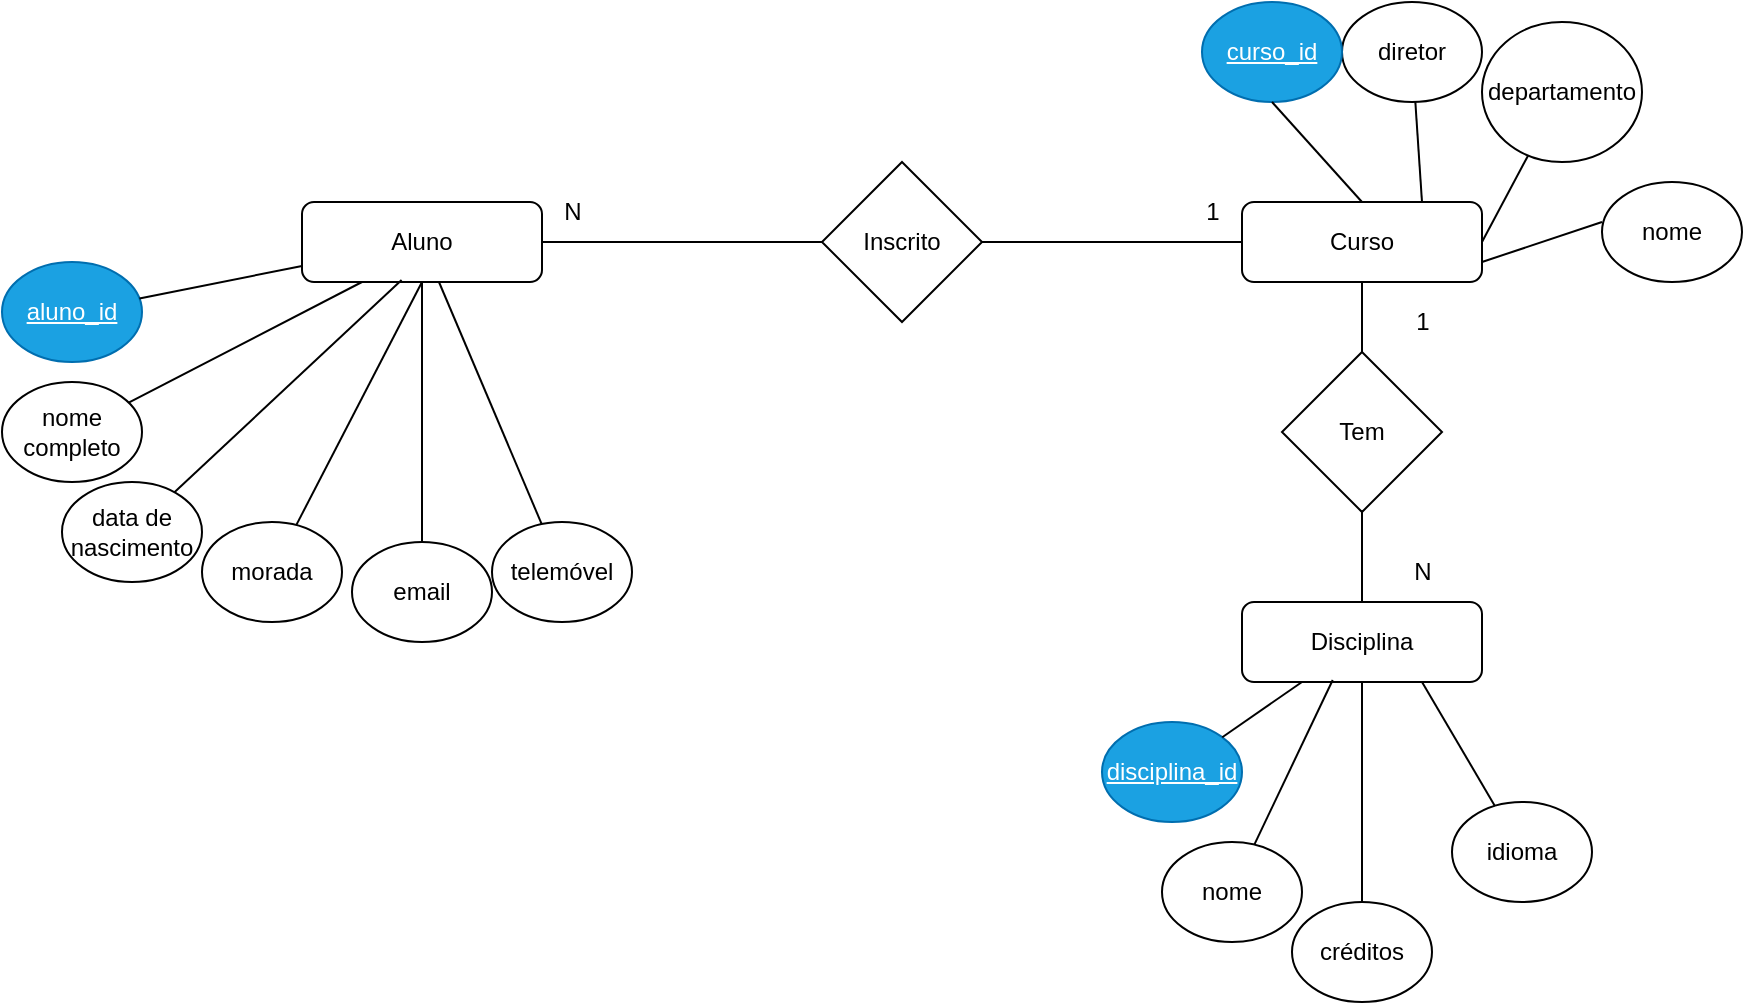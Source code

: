 <mxfile version="26.0.11" pages="3">
  <diagram id="C5RBs43oDa-KdzZeNtuy" name="1. Escola">
    <mxGraphModel dx="1877" dy="557" grid="1" gridSize="10" guides="1" tooltips="1" connect="1" arrows="1" fold="1" page="1" pageScale="1" pageWidth="827" pageHeight="1169" math="0" shadow="0">
      <root>
        <mxCell id="WIyWlLk6GJQsqaUBKTNV-0" />
        <mxCell id="WIyWlLk6GJQsqaUBKTNV-1" parent="WIyWlLk6GJQsqaUBKTNV-0" />
        <mxCell id="mS3_WCa_kfz7oO-PCmNn-0" value="Aluno" style="rounded=1;whiteSpace=wrap;html=1;fontSize=12;glass=0;strokeWidth=1;shadow=0;" parent="WIyWlLk6GJQsqaUBKTNV-1" vertex="1">
          <mxGeometry x="-210" y="340" width="120" height="40" as="geometry" />
        </mxCell>
        <mxCell id="mS3_WCa_kfz7oO-PCmNn-1" value="Disciplina" style="rounded=1;whiteSpace=wrap;html=1;fontSize=12;glass=0;strokeWidth=1;shadow=0;" parent="WIyWlLk6GJQsqaUBKTNV-1" vertex="1">
          <mxGeometry x="260" y="540" width="120" height="40" as="geometry" />
        </mxCell>
        <mxCell id="mS3_WCa_kfz7oO-PCmNn-2" value="Curso" style="rounded=1;whiteSpace=wrap;html=1;fontSize=12;glass=0;strokeWidth=1;shadow=0;" parent="WIyWlLk6GJQsqaUBKTNV-1" vertex="1">
          <mxGeometry x="260" y="340" width="120" height="40" as="geometry" />
        </mxCell>
        <mxCell id="mS3_WCa_kfz7oO-PCmNn-3" value="aluno_id" style="ellipse;whiteSpace=wrap;html=1;fillColor=#1ba1e2;fontColor=#ffffff;strokeColor=#006EAF;fontStyle=4" parent="WIyWlLk6GJQsqaUBKTNV-1" vertex="1">
          <mxGeometry x="-360" y="370" width="70" height="50" as="geometry" />
        </mxCell>
        <mxCell id="mS3_WCa_kfz7oO-PCmNn-4" value="" style="endArrow=none;html=1;rounded=0;" parent="WIyWlLk6GJQsqaUBKTNV-1" source="mS3_WCa_kfz7oO-PCmNn-3" target="mS3_WCa_kfz7oO-PCmNn-0" edge="1">
          <mxGeometry width="50" height="50" relative="1" as="geometry">
            <mxPoint x="90" y="530" as="sourcePoint" />
            <mxPoint x="140" y="480" as="targetPoint" />
          </mxGeometry>
        </mxCell>
        <mxCell id="mS3_WCa_kfz7oO-PCmNn-5" value="data de nascimento" style="ellipse;whiteSpace=wrap;html=1;" parent="WIyWlLk6GJQsqaUBKTNV-1" vertex="1">
          <mxGeometry x="-330" y="480" width="70" height="50" as="geometry" />
        </mxCell>
        <mxCell id="mS3_WCa_kfz7oO-PCmNn-6" value="" style="endArrow=none;html=1;rounded=0;entryX=0.415;entryY=0.975;entryDx=0;entryDy=0;entryPerimeter=0;" parent="WIyWlLk6GJQsqaUBKTNV-1" source="mS3_WCa_kfz7oO-PCmNn-5" target="mS3_WCa_kfz7oO-PCmNn-0" edge="1">
          <mxGeometry width="50" height="50" relative="1" as="geometry">
            <mxPoint x="120" y="550" as="sourcePoint" />
            <mxPoint x="-148" y="400" as="targetPoint" />
          </mxGeometry>
        </mxCell>
        <mxCell id="mS3_WCa_kfz7oO-PCmNn-7" value="nome completo" style="ellipse;whiteSpace=wrap;html=1;" parent="WIyWlLk6GJQsqaUBKTNV-1" vertex="1">
          <mxGeometry x="-360" y="430" width="70" height="50" as="geometry" />
        </mxCell>
        <mxCell id="mS3_WCa_kfz7oO-PCmNn-8" value="" style="endArrow=none;html=1;rounded=0;entryX=0.25;entryY=1;entryDx=0;entryDy=0;" parent="WIyWlLk6GJQsqaUBKTNV-1" source="mS3_WCa_kfz7oO-PCmNn-7" target="mS3_WCa_kfz7oO-PCmNn-0" edge="1">
          <mxGeometry width="50" height="50" relative="1" as="geometry">
            <mxPoint x="110" y="550" as="sourcePoint" />
            <mxPoint x="-190" y="400" as="targetPoint" />
          </mxGeometry>
        </mxCell>
        <mxCell id="mS3_WCa_kfz7oO-PCmNn-9" value="morada" style="ellipse;whiteSpace=wrap;html=1;" parent="WIyWlLk6GJQsqaUBKTNV-1" vertex="1">
          <mxGeometry x="-260" y="500" width="70" height="50" as="geometry" />
        </mxCell>
        <mxCell id="mS3_WCa_kfz7oO-PCmNn-10" value="" style="endArrow=none;html=1;rounded=0;entryX=0.5;entryY=1;entryDx=0;entryDy=0;" parent="WIyWlLk6GJQsqaUBKTNV-1" source="mS3_WCa_kfz7oO-PCmNn-9" target="mS3_WCa_kfz7oO-PCmNn-0" edge="1">
          <mxGeometry width="50" height="50" relative="1" as="geometry">
            <mxPoint x="120" y="560" as="sourcePoint" />
            <mxPoint x="-148" y="410" as="targetPoint" />
          </mxGeometry>
        </mxCell>
        <mxCell id="mS3_WCa_kfz7oO-PCmNn-11" value="email" style="ellipse;whiteSpace=wrap;html=1;" parent="WIyWlLk6GJQsqaUBKTNV-1" vertex="1">
          <mxGeometry x="-185" y="510" width="70" height="50" as="geometry" />
        </mxCell>
        <mxCell id="mS3_WCa_kfz7oO-PCmNn-12" value="" style="endArrow=none;html=1;rounded=0;entryX=0.5;entryY=1;entryDx=0;entryDy=0;" parent="WIyWlLk6GJQsqaUBKTNV-1" source="mS3_WCa_kfz7oO-PCmNn-11" target="mS3_WCa_kfz7oO-PCmNn-0" edge="1">
          <mxGeometry width="50" height="50" relative="1" as="geometry">
            <mxPoint x="130" y="570" as="sourcePoint" />
            <mxPoint x="-138" y="420" as="targetPoint" />
          </mxGeometry>
        </mxCell>
        <mxCell id="mS3_WCa_kfz7oO-PCmNn-13" value="telemóvel" style="ellipse;whiteSpace=wrap;html=1;" parent="WIyWlLk6GJQsqaUBKTNV-1" vertex="1">
          <mxGeometry x="-115" y="500" width="70" height="50" as="geometry" />
        </mxCell>
        <mxCell id="mS3_WCa_kfz7oO-PCmNn-14" value="" style="endArrow=none;html=1;rounded=0;" parent="WIyWlLk6GJQsqaUBKTNV-1" source="mS3_WCa_kfz7oO-PCmNn-13" target="mS3_WCa_kfz7oO-PCmNn-0" edge="1">
          <mxGeometry width="50" height="50" relative="1" as="geometry">
            <mxPoint x="160" y="610" as="sourcePoint" />
            <mxPoint x="-108" y="460" as="targetPoint" />
          </mxGeometry>
        </mxCell>
        <mxCell id="mS3_WCa_kfz7oO-PCmNn-15" style="edgeStyle=orthogonalEdgeStyle;rounded=0;orthogonalLoop=1;jettySize=auto;html=1;exitX=0.5;exitY=1;exitDx=0;exitDy=0;" parent="WIyWlLk6GJQsqaUBKTNV-1" source="mS3_WCa_kfz7oO-PCmNn-5" target="mS3_WCa_kfz7oO-PCmNn-5" edge="1">
          <mxGeometry relative="1" as="geometry" />
        </mxCell>
        <mxCell id="mS3_WCa_kfz7oO-PCmNn-16" value="1" style="text;html=1;align=center;verticalAlign=middle;resizable=0;points=[];autosize=1;strokeColor=none;fillColor=none;" parent="WIyWlLk6GJQsqaUBKTNV-1" vertex="1">
          <mxGeometry x="335" y="385" width="30" height="30" as="geometry" />
        </mxCell>
        <mxCell id="mS3_WCa_kfz7oO-PCmNn-17" value="N" style="text;html=1;align=center;verticalAlign=middle;resizable=0;points=[];autosize=1;strokeColor=none;fillColor=none;" parent="WIyWlLk6GJQsqaUBKTNV-1" vertex="1">
          <mxGeometry x="335" y="510" width="30" height="30" as="geometry" />
        </mxCell>
        <mxCell id="mS3_WCa_kfz7oO-PCmNn-18" value="Tem" style="rhombus;whiteSpace=wrap;html=1;" parent="WIyWlLk6GJQsqaUBKTNV-1" vertex="1">
          <mxGeometry x="280" y="415" width="80" height="80" as="geometry" />
        </mxCell>
        <mxCell id="mS3_WCa_kfz7oO-PCmNn-19" value="" style="endArrow=none;html=1;rounded=0;entryX=0.5;entryY=1;entryDx=0;entryDy=0;exitX=0.5;exitY=0;exitDx=0;exitDy=0;" parent="WIyWlLk6GJQsqaUBKTNV-1" source="mS3_WCa_kfz7oO-PCmNn-18" target="mS3_WCa_kfz7oO-PCmNn-2" edge="1">
          <mxGeometry width="50" height="50" relative="1" as="geometry">
            <mxPoint x="90" y="570" as="sourcePoint" />
            <mxPoint x="140" y="520" as="targetPoint" />
          </mxGeometry>
        </mxCell>
        <mxCell id="mS3_WCa_kfz7oO-PCmNn-20" value="" style="endArrow=none;html=1;rounded=0;entryX=0.5;entryY=0;entryDx=0;entryDy=0;exitX=0.5;exitY=1;exitDx=0;exitDy=0;" parent="WIyWlLk6GJQsqaUBKTNV-1" source="mS3_WCa_kfz7oO-PCmNn-18" target="mS3_WCa_kfz7oO-PCmNn-1" edge="1">
          <mxGeometry width="50" height="50" relative="1" as="geometry">
            <mxPoint x="330" y="425" as="sourcePoint" />
            <mxPoint x="330" y="390" as="targetPoint" />
          </mxGeometry>
        </mxCell>
        <mxCell id="mS3_WCa_kfz7oO-PCmNn-21" value="Inscrito" style="rhombus;whiteSpace=wrap;html=1;" parent="WIyWlLk6GJQsqaUBKTNV-1" vertex="1">
          <mxGeometry x="50" y="320" width="80" height="80" as="geometry" />
        </mxCell>
        <mxCell id="mS3_WCa_kfz7oO-PCmNn-22" value="" style="endArrow=none;html=1;rounded=0;entryX=1;entryY=0.5;entryDx=0;entryDy=0;exitX=0;exitY=0.5;exitDx=0;exitDy=0;" parent="WIyWlLk6GJQsqaUBKTNV-1" source="mS3_WCa_kfz7oO-PCmNn-21" target="mS3_WCa_kfz7oO-PCmNn-0" edge="1">
          <mxGeometry width="50" height="50" relative="1" as="geometry">
            <mxPoint x="90" y="570" as="sourcePoint" />
            <mxPoint x="140" y="520" as="targetPoint" />
          </mxGeometry>
        </mxCell>
        <mxCell id="mS3_WCa_kfz7oO-PCmNn-23" value="" style="endArrow=none;html=1;rounded=0;entryX=0;entryY=0.5;entryDx=0;entryDy=0;exitX=1;exitY=0.5;exitDx=0;exitDy=0;" parent="WIyWlLk6GJQsqaUBKTNV-1" source="mS3_WCa_kfz7oO-PCmNn-21" target="mS3_WCa_kfz7oO-PCmNn-2" edge="1">
          <mxGeometry width="50" height="50" relative="1" as="geometry">
            <mxPoint x="60" y="370" as="sourcePoint" />
            <mxPoint x="-80" y="370" as="targetPoint" />
          </mxGeometry>
        </mxCell>
        <mxCell id="mS3_WCa_kfz7oO-PCmNn-24" value="1" style="text;html=1;align=center;verticalAlign=middle;resizable=0;points=[];autosize=1;strokeColor=none;fillColor=none;" parent="WIyWlLk6GJQsqaUBKTNV-1" vertex="1">
          <mxGeometry x="230" y="330" width="30" height="30" as="geometry" />
        </mxCell>
        <mxCell id="mS3_WCa_kfz7oO-PCmNn-25" value="N" style="text;html=1;align=center;verticalAlign=middle;resizable=0;points=[];autosize=1;strokeColor=none;fillColor=none;" parent="WIyWlLk6GJQsqaUBKTNV-1" vertex="1">
          <mxGeometry x="-90" y="330" width="30" height="30" as="geometry" />
        </mxCell>
        <mxCell id="mS3_WCa_kfz7oO-PCmNn-26" value="diretor" style="ellipse;whiteSpace=wrap;html=1;" parent="WIyWlLk6GJQsqaUBKTNV-1" vertex="1">
          <mxGeometry x="310" y="240" width="70" height="50" as="geometry" />
        </mxCell>
        <mxCell id="mS3_WCa_kfz7oO-PCmNn-27" value="" style="endArrow=none;html=1;rounded=0;entryX=0.75;entryY=0;entryDx=0;entryDy=0;" parent="WIyWlLk6GJQsqaUBKTNV-1" source="mS3_WCa_kfz7oO-PCmNn-26" target="mS3_WCa_kfz7oO-PCmNn-2" edge="1">
          <mxGeometry width="50" height="50" relative="1" as="geometry">
            <mxPoint x="352" y="760" as="sourcePoint" />
            <mxPoint x="50" y="530" as="targetPoint" />
          </mxGeometry>
        </mxCell>
        <mxCell id="mS3_WCa_kfz7oO-PCmNn-28" value="departamento" style="ellipse;whiteSpace=wrap;html=1;" parent="WIyWlLk6GJQsqaUBKTNV-1" vertex="1">
          <mxGeometry x="380" y="250" width="80" height="70" as="geometry" />
        </mxCell>
        <mxCell id="mS3_WCa_kfz7oO-PCmNn-29" value="" style="endArrow=none;html=1;rounded=0;entryX=1;entryY=0.5;entryDx=0;entryDy=0;" parent="WIyWlLk6GJQsqaUBKTNV-1" source="mS3_WCa_kfz7oO-PCmNn-28" target="mS3_WCa_kfz7oO-PCmNn-2" edge="1">
          <mxGeometry width="50" height="50" relative="1" as="geometry">
            <mxPoint x="257" y="800" as="sourcePoint" />
            <mxPoint x="-45" y="570" as="targetPoint" />
          </mxGeometry>
        </mxCell>
        <mxCell id="mS3_WCa_kfz7oO-PCmNn-30" value="curso_id" style="ellipse;whiteSpace=wrap;html=1;fontStyle=4;fillColor=#1ba1e2;fontColor=#ffffff;strokeColor=#006EAF;" parent="WIyWlLk6GJQsqaUBKTNV-1" vertex="1">
          <mxGeometry x="240" y="240" width="70" height="50" as="geometry" />
        </mxCell>
        <mxCell id="mS3_WCa_kfz7oO-PCmNn-31" value="" style="endArrow=none;html=1;rounded=0;entryX=0.5;entryY=0;entryDx=0;entryDy=0;exitX=0.5;exitY=1;exitDx=0;exitDy=0;" parent="WIyWlLk6GJQsqaUBKTNV-1" source="mS3_WCa_kfz7oO-PCmNn-30" target="mS3_WCa_kfz7oO-PCmNn-2" edge="1">
          <mxGeometry width="50" height="50" relative="1" as="geometry">
            <mxPoint x="145" y="820" as="sourcePoint" />
            <mxPoint x="-157" y="590" as="targetPoint" />
          </mxGeometry>
        </mxCell>
        <mxCell id="mS3_WCa_kfz7oO-PCmNn-32" value="nome" style="ellipse;whiteSpace=wrap;html=1;" parent="WIyWlLk6GJQsqaUBKTNV-1" vertex="1">
          <mxGeometry x="440" y="330" width="70" height="50" as="geometry" />
        </mxCell>
        <mxCell id="mS3_WCa_kfz7oO-PCmNn-33" value="" style="endArrow=none;html=1;rounded=0;entryX=1;entryY=0.75;entryDx=0;entryDy=0;exitX=0;exitY=0.4;exitDx=0;exitDy=0;exitPerimeter=0;" parent="WIyWlLk6GJQsqaUBKTNV-1" source="mS3_WCa_kfz7oO-PCmNn-32" target="mS3_WCa_kfz7oO-PCmNn-2" edge="1">
          <mxGeometry width="50" height="50" relative="1" as="geometry">
            <mxPoint x="440.051" y="366.344" as="sourcePoint" />
            <mxPoint x="77" y="600" as="targetPoint" />
          </mxGeometry>
        </mxCell>
        <mxCell id="mS3_WCa_kfz7oO-PCmNn-34" value="disciplina_id" style="ellipse;whiteSpace=wrap;html=1;fontStyle=4;fillColor=#1ba1e2;fontColor=#ffffff;strokeColor=#006EAF;" parent="WIyWlLk6GJQsqaUBKTNV-1" vertex="1">
          <mxGeometry x="190" y="600" width="70" height="50" as="geometry" />
        </mxCell>
        <mxCell id="mS3_WCa_kfz7oO-PCmNn-35" value="" style="endArrow=none;html=1;rounded=0;entryX=0.25;entryY=1;entryDx=0;entryDy=0;" parent="WIyWlLk6GJQsqaUBKTNV-1" source="mS3_WCa_kfz7oO-PCmNn-34" target="mS3_WCa_kfz7oO-PCmNn-1" edge="1">
          <mxGeometry width="50" height="50" relative="1" as="geometry">
            <mxPoint x="-21" y="1080" as="sourcePoint" />
            <mxPoint x="154" y="600" as="targetPoint" />
          </mxGeometry>
        </mxCell>
        <mxCell id="mS3_WCa_kfz7oO-PCmNn-36" value="nome" style="ellipse;whiteSpace=wrap;html=1;" parent="WIyWlLk6GJQsqaUBKTNV-1" vertex="1">
          <mxGeometry x="220" y="660" width="70" height="50" as="geometry" />
        </mxCell>
        <mxCell id="mS3_WCa_kfz7oO-PCmNn-37" value="" style="endArrow=none;html=1;rounded=0;entryX=0.378;entryY=0.975;entryDx=0;entryDy=0;entryPerimeter=0;" parent="WIyWlLk6GJQsqaUBKTNV-1" source="mS3_WCa_kfz7oO-PCmNn-36" target="mS3_WCa_kfz7oO-PCmNn-1" edge="1">
          <mxGeometry width="50" height="50" relative="1" as="geometry">
            <mxPoint x="75" y="1150" as="sourcePoint" />
            <mxPoint x="250" y="670" as="targetPoint" />
          </mxGeometry>
        </mxCell>
        <mxCell id="mS3_WCa_kfz7oO-PCmNn-38" value="idioma" style="ellipse;whiteSpace=wrap;html=1;" parent="WIyWlLk6GJQsqaUBKTNV-1" vertex="1">
          <mxGeometry x="365" y="640" width="70" height="50" as="geometry" />
        </mxCell>
        <mxCell id="mS3_WCa_kfz7oO-PCmNn-39" value="" style="endArrow=none;html=1;rounded=0;entryX=0.75;entryY=1;entryDx=0;entryDy=0;" parent="WIyWlLk6GJQsqaUBKTNV-1" source="mS3_WCa_kfz7oO-PCmNn-38" target="mS3_WCa_kfz7oO-PCmNn-1" edge="1">
          <mxGeometry width="50" height="50" relative="1" as="geometry">
            <mxPoint x="-5" y="1200" as="sourcePoint" />
            <mxPoint x="170" y="720" as="targetPoint" />
          </mxGeometry>
        </mxCell>
        <mxCell id="mS3_WCa_kfz7oO-PCmNn-40" value="créditos" style="ellipse;whiteSpace=wrap;html=1;" parent="WIyWlLk6GJQsqaUBKTNV-1" vertex="1">
          <mxGeometry x="285" y="690" width="70" height="50" as="geometry" />
        </mxCell>
        <mxCell id="mS3_WCa_kfz7oO-PCmNn-41" value="" style="endArrow=none;html=1;rounded=0;entryX=0.5;entryY=1;entryDx=0;entryDy=0;" parent="WIyWlLk6GJQsqaUBKTNV-1" source="mS3_WCa_kfz7oO-PCmNn-40" target="mS3_WCa_kfz7oO-PCmNn-1" edge="1">
          <mxGeometry width="50" height="50" relative="1" as="geometry">
            <mxPoint x="165" y="1230" as="sourcePoint" />
            <mxPoint x="340" y="750" as="targetPoint" />
          </mxGeometry>
        </mxCell>
      </root>
    </mxGraphModel>
  </diagram>
  <diagram id="DK_KjH1mEYakNlpUbIP6" name="2. Clube de vídeo">
    <mxGraphModel dx="1877" dy="557" grid="1" gridSize="10" guides="1" tooltips="1" connect="1" arrows="1" fold="1" page="1" pageScale="1" pageWidth="827" pageHeight="1169" math="0" shadow="0">
      <root>
        <mxCell id="0" />
        <mxCell id="1" parent="0" />
        <mxCell id="qbEP-V_H7FE_OrWSHPK0-1" value="Cliente" style="rounded=0;whiteSpace=wrap;html=1;" parent="1" vertex="1">
          <mxGeometry x="-310" y="390" width="120" height="60" as="geometry" />
        </mxCell>
        <mxCell id="qbEP-V_H7FE_OrWSHPK0-2" value="Aluguer" style="rounded=0;whiteSpace=wrap;html=1;" parent="1" vertex="1">
          <mxGeometry x="110" y="390" width="120" height="60" as="geometry" />
        </mxCell>
        <mxCell id="qbEP-V_H7FE_OrWSHPK0-3" value="cliente_id" style="ellipse;whiteSpace=wrap;html=1;" parent="1" vertex="1">
          <mxGeometry x="-470" y="500" width="80" height="70" as="geometry" />
        </mxCell>
        <mxCell id="qbEP-V_H7FE_OrWSHPK0-4" value="" style="endArrow=none;html=1;rounded=0;exitX=1;exitY=0;exitDx=0;exitDy=0;entryX=0;entryY=1;entryDx=0;entryDy=0;" parent="1" source="qbEP-V_H7FE_OrWSHPK0-3" target="qbEP-V_H7FE_OrWSHPK0-1" edge="1">
          <mxGeometry width="50" height="50" relative="1" as="geometry">
            <mxPoint x="-80" y="530" as="sourcePoint" />
            <mxPoint x="-30" y="480" as="targetPoint" />
          </mxGeometry>
        </mxCell>
        <mxCell id="qbEP-V_H7FE_OrWSHPK0-5" value="morada" style="ellipse;whiteSpace=wrap;html=1;" parent="1" vertex="1">
          <mxGeometry x="-360" y="550" width="80" height="70" as="geometry" />
        </mxCell>
        <mxCell id="qbEP-V_H7FE_OrWSHPK0-6" value="" style="endArrow=none;html=1;rounded=0;exitX=1;exitY=0;exitDx=0;exitDy=0;entryX=0.25;entryY=1;entryDx=0;entryDy=0;" parent="1" source="qbEP-V_H7FE_OrWSHPK0-5" target="qbEP-V_H7FE_OrWSHPK0-1" edge="1">
          <mxGeometry width="50" height="50" relative="1" as="geometry">
            <mxPoint x="10" y="580" as="sourcePoint" />
            <mxPoint x="-220" y="500" as="targetPoint" />
          </mxGeometry>
        </mxCell>
        <mxCell id="qbEP-V_H7FE_OrWSHPK0-7" value="nome" style="ellipse;whiteSpace=wrap;html=1;" parent="1" vertex="1">
          <mxGeometry x="-450" y="560" width="80" height="70" as="geometry" />
        </mxCell>
        <mxCell id="qbEP-V_H7FE_OrWSHPK0-8" value="" style="endArrow=none;html=1;rounded=0;exitX=1;exitY=0;exitDx=0;exitDy=0;entryX=0.115;entryY=1.023;entryDx=0;entryDy=0;entryPerimeter=0;" parent="1" source="qbEP-V_H7FE_OrWSHPK0-7" target="qbEP-V_H7FE_OrWSHPK0-1" edge="1">
          <mxGeometry width="50" height="50" relative="1" as="geometry">
            <mxPoint x="-60" y="550" as="sourcePoint" />
            <mxPoint x="-290" y="470" as="targetPoint" />
          </mxGeometry>
        </mxCell>
        <mxCell id="qbEP-V_H7FE_OrWSHPK0-9" value="telefone" style="ellipse;whiteSpace=wrap;html=1;" parent="1" vertex="1">
          <mxGeometry x="-280" y="560" width="80" height="70" as="geometry" />
        </mxCell>
        <mxCell id="qbEP-V_H7FE_OrWSHPK0-10" value="" style="endArrow=none;html=1;rounded=0;exitX=0.5;exitY=0;exitDx=0;exitDy=0;" parent="1" source="qbEP-V_H7FE_OrWSHPK0-9" edge="1">
          <mxGeometry width="50" height="50" relative="1" as="geometry">
            <mxPoint x="110" y="620" as="sourcePoint" />
            <mxPoint x="-250" y="451" as="targetPoint" />
          </mxGeometry>
        </mxCell>
        <mxCell id="qbEP-V_H7FE_OrWSHPK0-11" value="Faz" style="rhombus;whiteSpace=wrap;html=1;" parent="1" vertex="1">
          <mxGeometry x="-70" y="380" width="80" height="80" as="geometry" />
        </mxCell>
        <mxCell id="qbEP-V_H7FE_OrWSHPK0-12" value="" style="endArrow=none;html=1;rounded=0;entryX=0;entryY=0.5;entryDx=0;entryDy=0;exitX=1;exitY=0.5;exitDx=0;exitDy=0;" parent="1" source="qbEP-V_H7FE_OrWSHPK0-1" target="qbEP-V_H7FE_OrWSHPK0-11" edge="1">
          <mxGeometry width="50" height="50" relative="1" as="geometry">
            <mxPoint x="-80" y="530" as="sourcePoint" />
            <mxPoint x="-30" y="480" as="targetPoint" />
          </mxGeometry>
        </mxCell>
        <mxCell id="qbEP-V_H7FE_OrWSHPK0-13" value="" style="endArrow=none;html=1;rounded=0;entryX=0;entryY=0.5;entryDx=0;entryDy=0;exitX=1;exitY=0.5;exitDx=0;exitDy=0;" parent="1" source="qbEP-V_H7FE_OrWSHPK0-11" target="qbEP-V_H7FE_OrWSHPK0-2" edge="1">
          <mxGeometry width="50" height="50" relative="1" as="geometry">
            <mxPoint x="-180" y="430" as="sourcePoint" />
            <mxPoint x="-60" y="430" as="targetPoint" />
          </mxGeometry>
        </mxCell>
        <mxCell id="qbEP-V_H7FE_OrWSHPK0-14" value="1" style="text;html=1;align=center;verticalAlign=middle;resizable=0;points=[];autosize=1;strokeColor=none;fillColor=none;" parent="1" vertex="1">
          <mxGeometry x="-190" y="390" width="30" height="30" as="geometry" />
        </mxCell>
        <mxCell id="qbEP-V_H7FE_OrWSHPK0-15" value="N" style="text;html=1;align=center;verticalAlign=middle;resizable=0;points=[];autosize=1;strokeColor=none;fillColor=none;" parent="1" vertex="1">
          <mxGeometry x="80" y="390" width="30" height="30" as="geometry" />
        </mxCell>
        <mxCell id="qbEP-V_H7FE_OrWSHPK0-16" value="Vídeo" style="rounded=0;whiteSpace=wrap;html=1;" parent="1" vertex="1">
          <mxGeometry x="110" y="640" width="120" height="60" as="geometry" />
        </mxCell>
        <mxCell id="qbEP-V_H7FE_OrWSHPK0-17" value="Pertence" style="rhombus;whiteSpace=wrap;html=1;" parent="1" vertex="1">
          <mxGeometry x="130" y="495" width="80" height="80" as="geometry" />
        </mxCell>
        <mxCell id="qbEP-V_H7FE_OrWSHPK0-18" value="" style="endArrow=none;html=1;rounded=0;entryX=0.5;entryY=1;entryDx=0;entryDy=0;exitX=0.5;exitY=0;exitDx=0;exitDy=0;" parent="1" source="qbEP-V_H7FE_OrWSHPK0-17" target="qbEP-V_H7FE_OrWSHPK0-2" edge="1">
          <mxGeometry width="50" height="50" relative="1" as="geometry">
            <mxPoint x="-60" y="570" as="sourcePoint" />
            <mxPoint x="-10" y="520" as="targetPoint" />
          </mxGeometry>
        </mxCell>
        <mxCell id="qbEP-V_H7FE_OrWSHPK0-19" value="" style="endArrow=none;html=1;rounded=0;entryX=0.5;entryY=1;entryDx=0;entryDy=0;exitX=0.5;exitY=0;exitDx=0;exitDy=0;" parent="1" source="qbEP-V_H7FE_OrWSHPK0-16" target="qbEP-V_H7FE_OrWSHPK0-17" edge="1">
          <mxGeometry width="50" height="50" relative="1" as="geometry">
            <mxPoint x="-60" y="570" as="sourcePoint" />
            <mxPoint x="-10" y="520" as="targetPoint" />
          </mxGeometry>
        </mxCell>
        <mxCell id="qbEP-V_H7FE_OrWSHPK0-20" value="N" style="text;html=1;align=center;verticalAlign=middle;resizable=0;points=[];autosize=1;strokeColor=none;fillColor=none;" parent="1" vertex="1">
          <mxGeometry x="170" y="450" width="30" height="30" as="geometry" />
        </mxCell>
        <mxCell id="qbEP-V_H7FE_OrWSHPK0-21" value="1" style="text;html=1;align=center;verticalAlign=middle;resizable=0;points=[];autosize=1;strokeColor=none;fillColor=none;" parent="1" vertex="1">
          <mxGeometry x="175" y="608" width="30" height="30" as="geometry" />
        </mxCell>
        <mxCell id="qbEP-V_H7FE_OrWSHPK0-22" value="video_id" style="ellipse;whiteSpace=wrap;html=1;" parent="1" vertex="1">
          <mxGeometry x="-100" y="690" width="80" height="70" as="geometry" />
        </mxCell>
        <mxCell id="qbEP-V_H7FE_OrWSHPK0-23" value="" style="endArrow=none;html=1;rounded=0;exitX=1;exitY=0;exitDx=0;exitDy=0;entryX=0;entryY=0.25;entryDx=0;entryDy=0;" parent="1" source="qbEP-V_H7FE_OrWSHPK0-22" target="qbEP-V_H7FE_OrWSHPK0-16" edge="1">
          <mxGeometry width="50" height="50" relative="1" as="geometry">
            <mxPoint x="190" y="640" as="sourcePoint" />
            <mxPoint x="-40" y="560" as="targetPoint" />
          </mxGeometry>
        </mxCell>
        <mxCell id="qbEP-V_H7FE_OrWSHPK0-24" value="género" style="ellipse;whiteSpace=wrap;html=1;" parent="1" vertex="1">
          <mxGeometry x="70" y="720" width="80" height="70" as="geometry" />
        </mxCell>
        <mxCell id="qbEP-V_H7FE_OrWSHPK0-25" value="" style="endArrow=none;html=1;rounded=0;exitX=1;exitY=0;exitDx=0;exitDy=0;entryX=0.25;entryY=1;entryDx=0;entryDy=0;" parent="1" source="qbEP-V_H7FE_OrWSHPK0-24" target="qbEP-V_H7FE_OrWSHPK0-16" edge="1">
          <mxGeometry width="50" height="50" relative="1" as="geometry">
            <mxPoint x="280" y="690" as="sourcePoint" />
            <mxPoint x="-10" y="560" as="targetPoint" />
          </mxGeometry>
        </mxCell>
        <mxCell id="qbEP-V_H7FE_OrWSHPK0-26" value="título" style="ellipse;whiteSpace=wrap;html=1;" parent="1" vertex="1">
          <mxGeometry x="-20" y="720" width="80" height="70" as="geometry" />
        </mxCell>
        <mxCell id="qbEP-V_H7FE_OrWSHPK0-27" value="" style="endArrow=none;html=1;rounded=0;exitX=1;exitY=0;exitDx=0;exitDy=0;entryX=0;entryY=0.5;entryDx=0;entryDy=0;" parent="1" source="qbEP-V_H7FE_OrWSHPK0-26" target="qbEP-V_H7FE_OrWSHPK0-16" edge="1">
          <mxGeometry width="50" height="50" relative="1" as="geometry">
            <mxPoint x="210" y="660" as="sourcePoint" />
            <mxPoint x="-26" y="561" as="targetPoint" />
          </mxGeometry>
        </mxCell>
        <mxCell id="qbEP-V_H7FE_OrWSHPK0-28" value="empresa de distribuição" style="ellipse;whiteSpace=wrap;html=1;" parent="1" vertex="1">
          <mxGeometry x="160" y="720" width="80" height="70" as="geometry" />
        </mxCell>
        <mxCell id="qbEP-V_H7FE_OrWSHPK0-29" value="" style="endArrow=none;html=1;rounded=0;exitX=0.5;exitY=0;exitDx=0;exitDy=0;entryX=0.75;entryY=1;entryDx=0;entryDy=0;" parent="1" source="qbEP-V_H7FE_OrWSHPK0-28" target="qbEP-V_H7FE_OrWSHPK0-16" edge="1">
          <mxGeometry width="50" height="50" relative="1" as="geometry">
            <mxPoint x="380" y="730" as="sourcePoint" />
            <mxPoint x="20" y="561" as="targetPoint" />
          </mxGeometry>
        </mxCell>
        <mxCell id="qbEP-V_H7FE_OrWSHPK0-30" value="cliente_id" style="ellipse;whiteSpace=wrap;html=1;" parent="1" vertex="1">
          <mxGeometry x="75" y="260" width="80" height="70" as="geometry" />
        </mxCell>
        <mxCell id="qbEP-V_H7FE_OrWSHPK0-31" value="" style="endArrow=none;html=1;rounded=0;exitX=0.5;exitY=1;exitDx=0;exitDy=0;entryX=0.25;entryY=0;entryDx=0;entryDy=0;" parent="1" source="qbEP-V_H7FE_OrWSHPK0-30" target="qbEP-V_H7FE_OrWSHPK0-2" edge="1">
          <mxGeometry width="50" height="50" relative="1" as="geometry">
            <mxPoint x="70" y="315" as="sourcePoint" />
            <mxPoint x="-75" y="375" as="targetPoint" />
          </mxGeometry>
        </mxCell>
        <mxCell id="qbEP-V_H7FE_OrWSHPK0-32" value="video_id" style="ellipse;whiteSpace=wrap;html=1;" parent="1" vertex="1">
          <mxGeometry x="165" y="270" width="80" height="70" as="geometry" />
        </mxCell>
        <mxCell id="qbEP-V_H7FE_OrWSHPK0-33" value="" style="endArrow=none;html=1;rounded=0;exitX=0.5;exitY=1;exitDx=0;exitDy=0;entryX=0.367;entryY=-0.052;entryDx=0;entryDy=0;entryPerimeter=0;" parent="1" source="qbEP-V_H7FE_OrWSHPK0-32" target="qbEP-V_H7FE_OrWSHPK0-2" edge="1">
          <mxGeometry width="50" height="50" relative="1" as="geometry">
            <mxPoint x="340" y="425" as="sourcePoint" />
            <mxPoint x="-58.35" y="377.07" as="targetPoint" />
          </mxGeometry>
        </mxCell>
        <mxCell id="qbEP-V_H7FE_OrWSHPK0-34" value="data de entrada" style="ellipse;whiteSpace=wrap;html=1;" parent="1" vertex="1">
          <mxGeometry x="225" y="290" width="80" height="70" as="geometry" />
        </mxCell>
        <mxCell id="qbEP-V_H7FE_OrWSHPK0-35" value="" style="endArrow=none;html=1;rounded=0;exitX=0;exitY=1;exitDx=0;exitDy=0;entryX=1;entryY=0;entryDx=0;entryDy=0;" parent="1" source="qbEP-V_H7FE_OrWSHPK0-34" target="qbEP-V_H7FE_OrWSHPK0-2" edge="1">
          <mxGeometry width="50" height="50" relative="1" as="geometry">
            <mxPoint x="430" y="475" as="sourcePoint" />
            <mxPoint x="290" y="485" as="targetPoint" />
          </mxGeometry>
        </mxCell>
        <mxCell id="qbEP-V_H7FE_OrWSHPK0-36" value="data de entrada" style="ellipse;whiteSpace=wrap;html=1;" parent="1" vertex="1">
          <mxGeometry x="305" y="330" width="80" height="70" as="geometry" />
        </mxCell>
        <mxCell id="qbEP-V_H7FE_OrWSHPK0-37" value="" style="endArrow=none;html=1;rounded=0;exitX=0.353;exitY=0.965;exitDx=0;exitDy=0;entryX=1;entryY=0.5;entryDx=0;entryDy=0;exitPerimeter=0;" parent="1" source="qbEP-V_H7FE_OrWSHPK0-36" target="qbEP-V_H7FE_OrWSHPK0-2" edge="1">
          <mxGeometry width="50" height="50" relative="1" as="geometry">
            <mxPoint x="360" y="445" as="sourcePoint" />
            <mxPoint x="260" y="455" as="targetPoint" />
          </mxGeometry>
        </mxCell>
      </root>
    </mxGraphModel>
  </diagram>
  <diagram id="TV_U45WxEi8kiI4piFQ7" name="3. Pastelaria">
    <mxGraphModel dx="3452" dy="1393" grid="1" gridSize="10" guides="1" tooltips="1" connect="1" arrows="1" fold="1" page="1" pageScale="1" pageWidth="827" pageHeight="1169" math="0" shadow="0">
      <root>
        <mxCell id="0" />
        <mxCell id="1" parent="0" />
        <mxCell id="Z9ij4LiVeaCnMbuffb4F-85" value="" style="rounded=0;whiteSpace=wrap;html=1;" parent="1" vertex="1">
          <mxGeometry x="230" y="600" width="120" height="60" as="geometry" />
        </mxCell>
        <mxCell id="Z9ij4LiVeaCnMbuffb4F-38" value="" style="rounded=0;whiteSpace=wrap;html=1;" parent="1" vertex="1">
          <mxGeometry x="-10" y="455" width="120" height="60" as="geometry" />
        </mxCell>
        <mxCell id="Z9ij4LiVeaCnMbuffb4F-1" value="Cliente" style="rounded=0;whiteSpace=wrap;html=1;" parent="1" vertex="1">
          <mxGeometry x="-330" y="320" width="120" height="60" as="geometry" />
        </mxCell>
        <mxCell id="Z9ij4LiVeaCnMbuffb4F-2" value="cliente_id" style="ellipse;whiteSpace=wrap;html=1;" parent="1" vertex="1">
          <mxGeometry x="-500" y="360" width="90" height="70" as="geometry" />
        </mxCell>
        <mxCell id="Z9ij4LiVeaCnMbuffb4F-3" value="ncontribuinte" style="ellipse;whiteSpace=wrap;html=1;" parent="1" vertex="1">
          <mxGeometry x="-250" y="510" width="90" height="70" as="geometry" />
        </mxCell>
        <mxCell id="Z9ij4LiVeaCnMbuffb4F-4" value="telefone" style="ellipse;whiteSpace=wrap;html=1;" parent="1" vertex="1">
          <mxGeometry x="-350" y="520" width="90" height="70" as="geometry" />
        </mxCell>
        <mxCell id="Z9ij4LiVeaCnMbuffb4F-5" value="nome" style="ellipse;whiteSpace=wrap;html=1;" parent="1" vertex="1">
          <mxGeometry x="-470" y="430" width="90" height="70" as="geometry" />
        </mxCell>
        <mxCell id="Z9ij4LiVeaCnMbuffb4F-6" value="morada" style="ellipse;whiteSpace=wrap;html=1;" parent="1" vertex="1">
          <mxGeometry x="-390" y="450" width="90" height="70" as="geometry" />
        </mxCell>
        <mxCell id="Z9ij4LiVeaCnMbuffb4F-9" value="" style="endArrow=none;html=1;rounded=0;entryX=0;entryY=1;entryDx=0;entryDy=0;exitX=1;exitY=0.5;exitDx=0;exitDy=0;" parent="1" source="Z9ij4LiVeaCnMbuffb4F-2" target="Z9ij4LiVeaCnMbuffb4F-1" edge="1">
          <mxGeometry width="50" height="50" relative="1" as="geometry">
            <mxPoint x="-60" y="460" as="sourcePoint" />
            <mxPoint x="-10" y="410" as="targetPoint" />
          </mxGeometry>
        </mxCell>
        <mxCell id="Z9ij4LiVeaCnMbuffb4F-10" value="" style="endArrow=none;html=1;rounded=0;entryX=0.25;entryY=1;entryDx=0;entryDy=0;" parent="1" source="Z9ij4LiVeaCnMbuffb4F-5" target="Z9ij4LiVeaCnMbuffb4F-1" edge="1">
          <mxGeometry width="50" height="50" relative="1" as="geometry">
            <mxPoint x="-395" y="420" as="sourcePoint" />
            <mxPoint x="-320" y="390" as="targetPoint" />
          </mxGeometry>
        </mxCell>
        <mxCell id="Z9ij4LiVeaCnMbuffb4F-12" value="" style="endArrow=none;html=1;rounded=0;entryX=0.5;entryY=1;entryDx=0;entryDy=0;exitX=0.5;exitY=0;exitDx=0;exitDy=0;" parent="1" source="Z9ij4LiVeaCnMbuffb4F-6" target="Z9ij4LiVeaCnMbuffb4F-1" edge="1">
          <mxGeometry width="50" height="50" relative="1" as="geometry">
            <mxPoint x="-385" y="430" as="sourcePoint" />
            <mxPoint x="-310" y="400" as="targetPoint" />
          </mxGeometry>
        </mxCell>
        <mxCell id="Z9ij4LiVeaCnMbuffb4F-13" value="" style="endArrow=none;html=1;rounded=0;entryX=0.75;entryY=1;entryDx=0;entryDy=0;exitX=0.5;exitY=0;exitDx=0;exitDy=0;" parent="1" source="Z9ij4LiVeaCnMbuffb4F-3" target="Z9ij4LiVeaCnMbuffb4F-1" edge="1">
          <mxGeometry width="50" height="50" relative="1" as="geometry">
            <mxPoint x="-375" y="440" as="sourcePoint" />
            <mxPoint x="-300" y="410" as="targetPoint" />
          </mxGeometry>
        </mxCell>
        <mxCell id="Z9ij4LiVeaCnMbuffb4F-14" value="" style="endArrow=none;html=1;rounded=0;entryX=0.645;entryY=1.03;entryDx=0;entryDy=0;exitX=0.5;exitY=0;exitDx=0;exitDy=0;entryPerimeter=0;" parent="1" source="Z9ij4LiVeaCnMbuffb4F-4" target="Z9ij4LiVeaCnMbuffb4F-1" edge="1">
          <mxGeometry width="50" height="50" relative="1" as="geometry">
            <mxPoint x="-365" y="450" as="sourcePoint" />
            <mxPoint x="-290" y="420" as="targetPoint" />
          </mxGeometry>
        </mxCell>
        <mxCell id="Z9ij4LiVeaCnMbuffb4F-16" value="Encomenda" style="rounded=0;whiteSpace=wrap;html=1;" parent="1" vertex="1">
          <mxGeometry x="-10" y="320" width="120" height="60" as="geometry" />
        </mxCell>
        <mxCell id="Z9ij4LiVeaCnMbuffb4F-18" value="Faz" style="rhombus;whiteSpace=wrap;html=1;" parent="1" vertex="1">
          <mxGeometry x="-140" y="310" width="80" height="80" as="geometry" />
        </mxCell>
        <mxCell id="Z9ij4LiVeaCnMbuffb4F-19" value="" style="endArrow=none;html=1;rounded=0;entryX=0;entryY=0.5;entryDx=0;entryDy=0;exitX=1;exitY=0.5;exitDx=0;exitDy=0;" parent="1" source="Z9ij4LiVeaCnMbuffb4F-1" target="Z9ij4LiVeaCnMbuffb4F-18" edge="1">
          <mxGeometry width="50" height="50" relative="1" as="geometry">
            <mxPoint x="-60" y="460" as="sourcePoint" />
            <mxPoint x="-10" y="410" as="targetPoint" />
          </mxGeometry>
        </mxCell>
        <mxCell id="Z9ij4LiVeaCnMbuffb4F-20" value="" style="endArrow=none;html=1;rounded=0;entryX=0;entryY=0.5;entryDx=0;entryDy=0;exitX=1;exitY=0.5;exitDx=0;exitDy=0;" parent="1" source="Z9ij4LiVeaCnMbuffb4F-18" target="Z9ij4LiVeaCnMbuffb4F-16" edge="1">
          <mxGeometry width="50" height="50" relative="1" as="geometry">
            <mxPoint x="-200" y="360" as="sourcePoint" />
            <mxPoint x="-130" y="360" as="targetPoint" />
          </mxGeometry>
        </mxCell>
        <mxCell id="Z9ij4LiVeaCnMbuffb4F-21" value="1" style="text;html=1;align=center;verticalAlign=middle;resizable=0;points=[];autosize=1;strokeColor=none;fillColor=none;" parent="1" vertex="1">
          <mxGeometry x="-215" y="318" width="30" height="30" as="geometry" />
        </mxCell>
        <mxCell id="Z9ij4LiVeaCnMbuffb4F-22" value="N" style="text;html=1;align=center;verticalAlign=middle;resizable=0;points=[];autosize=1;strokeColor=none;fillColor=none;" parent="1" vertex="1">
          <mxGeometry x="-36" y="320" width="30" height="30" as="geometry" />
        </mxCell>
        <mxCell id="Z9ij4LiVeaCnMbuffb4F-23" value="data" style="ellipse;whiteSpace=wrap;html=1;" parent="1" vertex="1">
          <mxGeometry x="20" y="170" width="90" height="70" as="geometry" />
        </mxCell>
        <mxCell id="Z9ij4LiVeaCnMbuffb4F-24" value="local" style="ellipse;whiteSpace=wrap;html=1;" parent="1" vertex="1">
          <mxGeometry x="120" y="170" width="90" height="70" as="geometry" />
        </mxCell>
        <mxCell id="Z9ij4LiVeaCnMbuffb4F-25" value="" style="endArrow=none;html=1;rounded=0;entryX=0.5;entryY=0;entryDx=0;entryDy=0;exitX=0.5;exitY=1;exitDx=0;exitDy=0;" parent="1" source="Z9ij4LiVeaCnMbuffb4F-23" target="Z9ij4LiVeaCnMbuffb4F-16" edge="1">
          <mxGeometry width="50" height="50" relative="1" as="geometry">
            <mxPoint x="520" y="520" as="sourcePoint" />
            <mxPoint x="250" y="440" as="targetPoint" />
          </mxGeometry>
        </mxCell>
        <mxCell id="Z9ij4LiVeaCnMbuffb4F-26" value="" style="endArrow=none;html=1;rounded=0;entryX=0.75;entryY=0;entryDx=0;entryDy=0;" parent="1" source="Z9ij4LiVeaCnMbuffb4F-24" target="Z9ij4LiVeaCnMbuffb4F-16" edge="1">
          <mxGeometry width="50" height="50" relative="1" as="geometry">
            <mxPoint x="185" y="480" as="sourcePoint" />
            <mxPoint x="280" y="440" as="targetPoint" />
          </mxGeometry>
        </mxCell>
        <mxCell id="Z9ij4LiVeaCnMbuffb4F-27" value="encomenda_id" style="ellipse;whiteSpace=wrap;html=1;" parent="1" vertex="1">
          <mxGeometry x="160" y="250" width="90" height="70" as="geometry" />
        </mxCell>
        <mxCell id="Z9ij4LiVeaCnMbuffb4F-28" value="" style="endArrow=none;html=1;rounded=0;entryX=0;entryY=0.5;entryDx=0;entryDy=0;exitX=1;exitY=0.25;exitDx=0;exitDy=0;" parent="1" source="Z9ij4LiVeaCnMbuffb4F-16" target="Z9ij4LiVeaCnMbuffb4F-27" edge="1">
          <mxGeometry width="50" height="50" relative="1" as="geometry">
            <mxPoint x="-60" y="460" as="sourcePoint" />
            <mxPoint x="-10" y="410" as="targetPoint" />
          </mxGeometry>
        </mxCell>
        <mxCell id="Z9ij4LiVeaCnMbuffb4F-29" value="Receita" style="rounded=0;whiteSpace=wrap;html=1;" parent="1" vertex="1">
          <mxGeometry x="-10" y="600" width="120" height="60" as="geometry" />
        </mxCell>
        <mxCell id="Z9ij4LiVeaCnMbuffb4F-30" value="Tem" style="rhombus;whiteSpace=wrap;html=1;" parent="1" vertex="1">
          <mxGeometry x="10" y="445" width="80" height="80" as="geometry" />
        </mxCell>
        <mxCell id="Z9ij4LiVeaCnMbuffb4F-34" value="" style="endArrow=none;html=1;rounded=0;entryX=0.5;entryY=1;entryDx=0;entryDy=0;exitX=0.5;exitY=0;exitDx=0;exitDy=0;" parent="1" source="Z9ij4LiVeaCnMbuffb4F-30" target="Z9ij4LiVeaCnMbuffb4F-16" edge="1">
          <mxGeometry width="50" height="50" relative="1" as="geometry">
            <mxPoint x="-60" y="460" as="sourcePoint" />
            <mxPoint x="-10" y="410" as="targetPoint" />
          </mxGeometry>
        </mxCell>
        <mxCell id="Z9ij4LiVeaCnMbuffb4F-35" value="" style="endArrow=none;html=1;rounded=0;entryX=0.5;entryY=1;entryDx=0;entryDy=0;exitX=0.5;exitY=0;exitDx=0;exitDy=0;" parent="1" source="Z9ij4LiVeaCnMbuffb4F-29" target="Z9ij4LiVeaCnMbuffb4F-30" edge="1">
          <mxGeometry width="50" height="50" relative="1" as="geometry">
            <mxPoint x="-60" y="460" as="sourcePoint" />
            <mxPoint x="-10" y="410" as="targetPoint" />
          </mxGeometry>
        </mxCell>
        <mxCell id="Z9ij4LiVeaCnMbuffb4F-36" value="cliente_id" style="ellipse;whiteSpace=wrap;html=1;" parent="1" vertex="1">
          <mxGeometry x="185" y="325" width="90" height="70" as="geometry" />
        </mxCell>
        <mxCell id="Z9ij4LiVeaCnMbuffb4F-37" value="" style="endArrow=none;html=1;rounded=0;entryX=0;entryY=0.5;entryDx=0;entryDy=0;exitX=0.985;exitY=0.63;exitDx=0;exitDy=0;exitPerimeter=0;" parent="1" source="Z9ij4LiVeaCnMbuffb4F-16" target="Z9ij4LiVeaCnMbuffb4F-36" edge="1">
          <mxGeometry width="50" height="50" relative="1" as="geometry">
            <mxPoint x="135" y="410" as="sourcePoint" />
            <mxPoint x="15" y="485" as="targetPoint" />
          </mxGeometry>
        </mxCell>
        <mxCell id="Z9ij4LiVeaCnMbuffb4F-39" value="N" style="text;html=1;align=center;verticalAlign=middle;resizable=0;points=[];autosize=1;strokeColor=none;fillColor=none;" parent="1" vertex="1">
          <mxGeometry x="45" y="378" width="30" height="30" as="geometry" />
        </mxCell>
        <mxCell id="Z9ij4LiVeaCnMbuffb4F-40" value="M" style="text;html=1;align=center;verticalAlign=middle;resizable=0;points=[];autosize=1;strokeColor=none;fillColor=none;" parent="1" vertex="1">
          <mxGeometry x="45" y="568" width="30" height="30" as="geometry" />
        </mxCell>
        <mxCell id="Z9ij4LiVeaCnMbuffb4F-42" value="Utiliza" style="rhombus;whiteSpace=wrap;html=1;" parent="1" vertex="1">
          <mxGeometry x="250" y="590" width="80" height="80" as="geometry" />
        </mxCell>
        <mxCell id="Z9ij4LiVeaCnMbuffb4F-43" value="Ingrediente" style="rounded=0;whiteSpace=wrap;html=1;" parent="1" vertex="1">
          <mxGeometry x="455" y="600" width="120" height="60" as="geometry" />
        </mxCell>
        <mxCell id="Z9ij4LiVeaCnMbuffb4F-55" value="ingrediente_id" style="ellipse;whiteSpace=wrap;html=1;" parent="1" vertex="1">
          <mxGeometry x="445" y="455" width="90" height="70" as="geometry" />
        </mxCell>
        <mxCell id="Z9ij4LiVeaCnMbuffb4F-56" value="nome" style="ellipse;whiteSpace=wrap;html=1;" parent="1" vertex="1">
          <mxGeometry x="535" y="480" width="90" height="70" as="geometry" />
        </mxCell>
        <mxCell id="Z9ij4LiVeaCnMbuffb4F-57" value="" style="endArrow=none;html=1;rounded=0;entryX=0.25;entryY=0;entryDx=0;entryDy=0;exitX=0.5;exitY=1;exitDx=0;exitDy=0;" parent="1" source="Z9ij4LiVeaCnMbuffb4F-55" target="Z9ij4LiVeaCnMbuffb4F-43" edge="1">
          <mxGeometry width="50" height="50" relative="1" as="geometry">
            <mxPoint x="1045" y="730" as="sourcePoint" />
            <mxPoint x="575" y="530" as="targetPoint" />
          </mxGeometry>
        </mxCell>
        <mxCell id="Z9ij4LiVeaCnMbuffb4F-58" value="" style="endArrow=none;html=1;rounded=0;entryX=0.5;entryY=0;entryDx=0;entryDy=0;" parent="1" source="Z9ij4LiVeaCnMbuffb4F-56" target="Z9ij4LiVeaCnMbuffb4F-43" edge="1">
          <mxGeometry width="50" height="50" relative="1" as="geometry">
            <mxPoint x="710" y="690" as="sourcePoint" />
            <mxPoint x="605" y="530" as="targetPoint" />
          </mxGeometry>
        </mxCell>
        <mxCell id="Z9ij4LiVeaCnMbuffb4F-59" value="unidade" style="ellipse;whiteSpace=wrap;html=1;" parent="1" vertex="1">
          <mxGeometry x="615" y="528" width="90" height="70" as="geometry" />
        </mxCell>
        <mxCell id="Z9ij4LiVeaCnMbuffb4F-60" value="" style="endArrow=none;html=1;rounded=0;entryX=0;entryY=0.5;entryDx=0;entryDy=0;exitX=0.838;exitY=0.003;exitDx=0;exitDy=0;exitPerimeter=0;" parent="1" source="Z9ij4LiVeaCnMbuffb4F-43" target="Z9ij4LiVeaCnMbuffb4F-59" edge="1">
          <mxGeometry width="50" height="50" relative="1" as="geometry">
            <mxPoint x="635" y="545" as="sourcePoint" />
            <mxPoint x="515" y="620" as="targetPoint" />
          </mxGeometry>
        </mxCell>
        <mxCell id="Z9ij4LiVeaCnMbuffb4F-61" value="stock" style="ellipse;whiteSpace=wrap;html=1;" parent="1" vertex="1">
          <mxGeometry x="635" y="595" width="90" height="70" as="geometry" />
        </mxCell>
        <mxCell id="Z9ij4LiVeaCnMbuffb4F-62" value="" style="endArrow=none;html=1;rounded=0;entryX=0;entryY=0.5;entryDx=0;entryDy=0;exitX=1;exitY=0.5;exitDx=0;exitDy=0;" parent="1" source="Z9ij4LiVeaCnMbuffb4F-43" target="Z9ij4LiVeaCnMbuffb4F-61" edge="1">
          <mxGeometry width="50" height="50" relative="1" as="geometry">
            <mxPoint x="633" y="568" as="sourcePoint" />
            <mxPoint x="540" y="695" as="targetPoint" />
          </mxGeometry>
        </mxCell>
        <mxCell id="Z9ij4LiVeaCnMbuffb4F-63" value="" style="endArrow=none;html=1;rounded=0;exitX=1;exitY=0.5;exitDx=0;exitDy=0;entryX=0;entryY=0.5;entryDx=0;entryDy=0;" parent="1" source="Z9ij4LiVeaCnMbuffb4F-29" target="Z9ij4LiVeaCnMbuffb4F-42" edge="1">
          <mxGeometry width="50" height="50" relative="1" as="geometry">
            <mxPoint x="170" y="610" as="sourcePoint" />
            <mxPoint x="220" y="560" as="targetPoint" />
          </mxGeometry>
        </mxCell>
        <mxCell id="Z9ij4LiVeaCnMbuffb4F-64" value="" style="endArrow=none;html=1;rounded=0;exitX=1;exitY=0.5;exitDx=0;exitDy=0;entryX=0;entryY=0.5;entryDx=0;entryDy=0;" parent="1" source="Z9ij4LiVeaCnMbuffb4F-42" target="Z9ij4LiVeaCnMbuffb4F-43" edge="1">
          <mxGeometry width="50" height="50" relative="1" as="geometry">
            <mxPoint x="120" y="640" as="sourcePoint" />
            <mxPoint x="220" y="640" as="targetPoint" />
          </mxGeometry>
        </mxCell>
        <mxCell id="Z9ij4LiVeaCnMbuffb4F-65" value="receita_id" style="ellipse;whiteSpace=wrap;html=1;" parent="1" vertex="1">
          <mxGeometry x="-275" y="655" width="90" height="70" as="geometry" />
        </mxCell>
        <mxCell id="Z9ij4LiVeaCnMbuffb4F-66" value="calorias" style="ellipse;whiteSpace=wrap;html=1;" parent="1" vertex="1">
          <mxGeometry x="-50" y="780" width="90" height="70" as="geometry" />
        </mxCell>
        <mxCell id="Z9ij4LiVeaCnMbuffb4F-67" value="peso" style="ellipse;whiteSpace=wrap;html=1;" parent="1" vertex="1">
          <mxGeometry x="-140" y="805" width="90" height="70" as="geometry" />
        </mxCell>
        <mxCell id="Z9ij4LiVeaCnMbuffb4F-68" value="nome" style="ellipse;whiteSpace=wrap;html=1;" parent="1" vertex="1">
          <mxGeometry x="-260" y="725" width="90" height="70" as="geometry" />
        </mxCell>
        <mxCell id="Z9ij4LiVeaCnMbuffb4F-69" value="tempo_prep" style="ellipse;whiteSpace=wrap;html=1;" parent="1" vertex="1">
          <mxGeometry x="-160" y="735" width="90" height="70" as="geometry" />
        </mxCell>
        <mxCell id="Z9ij4LiVeaCnMbuffb4F-70" value="" style="endArrow=none;html=1;rounded=0;entryX=0;entryY=0.5;entryDx=0;entryDy=0;exitX=1;exitY=0.5;exitDx=0;exitDy=0;" parent="1" source="Z9ij4LiVeaCnMbuffb4F-65" target="Z9ij4LiVeaCnMbuffb4F-29" edge="1">
          <mxGeometry width="50" height="50" relative="1" as="geometry">
            <mxPoint x="210" y="770" as="sourcePoint" />
            <mxPoint x="-60" y="690" as="targetPoint" />
          </mxGeometry>
        </mxCell>
        <mxCell id="Z9ij4LiVeaCnMbuffb4F-71" value="" style="endArrow=none;html=1;rounded=0;entryX=0;entryY=1;entryDx=0;entryDy=0;" parent="1" source="Z9ij4LiVeaCnMbuffb4F-68" target="Z9ij4LiVeaCnMbuffb4F-29" edge="1">
          <mxGeometry width="50" height="50" relative="1" as="geometry">
            <mxPoint x="-125" y="730" as="sourcePoint" />
            <mxPoint x="-30" y="690" as="targetPoint" />
          </mxGeometry>
        </mxCell>
        <mxCell id="Z9ij4LiVeaCnMbuffb4F-72" value="" style="endArrow=none;html=1;rounded=0;exitX=0.5;exitY=0;exitDx=0;exitDy=0;" parent="1" source="Z9ij4LiVeaCnMbuffb4F-69" target="Z9ij4LiVeaCnMbuffb4F-29" edge="1">
          <mxGeometry width="50" height="50" relative="1" as="geometry">
            <mxPoint x="-115" y="740" as="sourcePoint" />
            <mxPoint y="690" as="targetPoint" />
          </mxGeometry>
        </mxCell>
        <mxCell id="Z9ij4LiVeaCnMbuffb4F-73" value="" style="endArrow=none;html=1;rounded=0;entryX=0.5;entryY=1;entryDx=0;entryDy=0;exitX=0.5;exitY=0;exitDx=0;exitDy=0;" parent="1" source="Z9ij4LiVeaCnMbuffb4F-66" target="Z9ij4LiVeaCnMbuffb4F-29" edge="1">
          <mxGeometry width="50" height="50" relative="1" as="geometry">
            <mxPoint x="-105" y="750" as="sourcePoint" />
            <mxPoint x="30" y="690" as="targetPoint" />
          </mxGeometry>
        </mxCell>
        <mxCell id="Z9ij4LiVeaCnMbuffb4F-74" value="" style="endArrow=none;html=1;rounded=0;entryX=0.338;entryY=0.99;entryDx=0;entryDy=0;exitX=0.5;exitY=0;exitDx=0;exitDy=0;entryPerimeter=0;" parent="1" source="Z9ij4LiVeaCnMbuffb4F-67" target="Z9ij4LiVeaCnMbuffb4F-29" edge="1">
          <mxGeometry width="50" height="50" relative="1" as="geometry">
            <mxPoint x="-95" y="760" as="sourcePoint" />
            <mxPoint x="17" y="692" as="targetPoint" />
          </mxGeometry>
        </mxCell>
        <mxCell id="Z9ij4LiVeaCnMbuffb4F-75" value="preco" style="ellipse;whiteSpace=wrap;html=1;" parent="1" vertex="1">
          <mxGeometry x="30" y="805" width="90" height="70" as="geometry" />
        </mxCell>
        <mxCell id="Z9ij4LiVeaCnMbuffb4F-76" value="" style="endArrow=none;html=1;rounded=0;entryX=0.658;entryY=0.977;entryDx=0;entryDy=0;exitX=0.5;exitY=0;exitDx=0;exitDy=0;entryPerimeter=0;" parent="1" source="Z9ij4LiVeaCnMbuffb4F-75" target="Z9ij4LiVeaCnMbuffb4F-29" edge="1">
          <mxGeometry width="50" height="50" relative="1" as="geometry">
            <mxPoint x="-15" y="735" as="sourcePoint" />
            <mxPoint x="120" y="675" as="targetPoint" />
          </mxGeometry>
        </mxCell>
        <mxCell id="Z9ij4LiVeaCnMbuffb4F-77" value="N" style="text;html=1;align=center;verticalAlign=middle;resizable=0;points=[];autosize=1;strokeColor=none;fillColor=none;" parent="1" vertex="1">
          <mxGeometry x="105" y="598" width="30" height="30" as="geometry" />
        </mxCell>
        <mxCell id="Z9ij4LiVeaCnMbuffb4F-78" value="M" style="text;html=1;align=center;verticalAlign=middle;resizable=0;points=[];autosize=1;strokeColor=none;fillColor=none;" parent="1" vertex="1">
          <mxGeometry x="430" y="598" width="30" height="30" as="geometry" />
        </mxCell>
        <mxCell id="Z9ij4LiVeaCnMbuffb4F-79" value="encomenda_id" style="ellipse;whiteSpace=wrap;html=1;" parent="1" vertex="1">
          <mxGeometry x="120" y="408" width="90" height="70" as="geometry" />
        </mxCell>
        <mxCell id="Z9ij4LiVeaCnMbuffb4F-80" value="" style="endArrow=none;html=1;rounded=0;entryX=0;entryY=0.5;entryDx=0;entryDy=0;exitX=1;exitY=0.356;exitDx=0;exitDy=0;exitPerimeter=0;" parent="1" source="Z9ij4LiVeaCnMbuffb4F-38" target="Z9ij4LiVeaCnMbuffb4F-79" edge="1">
          <mxGeometry width="50" height="50" relative="1" as="geometry">
            <mxPoint x="120" y="520" as="sourcePoint" />
            <mxPoint y="595" as="targetPoint" />
          </mxGeometry>
        </mxCell>
        <mxCell id="Z9ij4LiVeaCnMbuffb4F-81" value="receita_id" style="ellipse;whiteSpace=wrap;html=1;" parent="1" vertex="1">
          <mxGeometry x="150" y="470" width="90" height="70" as="geometry" />
        </mxCell>
        <mxCell id="Z9ij4LiVeaCnMbuffb4F-82" value="" style="endArrow=none;html=1;rounded=0;entryX=0.022;entryY=0.395;entryDx=0;entryDy=0;entryPerimeter=0;exitX=1.011;exitY=0.633;exitDx=0;exitDy=0;exitPerimeter=0;" parent="1" source="Z9ij4LiVeaCnMbuffb4F-38" target="Z9ij4LiVeaCnMbuffb4F-81" edge="1">
          <mxGeometry width="50" height="50" relative="1" as="geometry">
            <mxPoint x="110" y="630" as="sourcePoint" />
            <mxPoint x="160" y="580" as="targetPoint" />
          </mxGeometry>
        </mxCell>
        <mxCell id="Z9ij4LiVeaCnMbuffb4F-83" value="quantidade" style="ellipse;whiteSpace=wrap;html=1;" parent="1" vertex="1">
          <mxGeometry x="120" y="520" width="90" height="70" as="geometry" />
        </mxCell>
        <mxCell id="Z9ij4LiVeaCnMbuffb4F-84" value="" style="endArrow=none;html=1;rounded=0;entryX=0.022;entryY=0.395;entryDx=0;entryDy=0;entryPerimeter=0;exitX=0.811;exitY=0.967;exitDx=0;exitDy=0;exitPerimeter=0;" parent="1" source="Z9ij4LiVeaCnMbuffb4F-38" target="Z9ij4LiVeaCnMbuffb4F-83" edge="1">
          <mxGeometry width="50" height="50" relative="1" as="geometry">
            <mxPoint x="81" y="543" as="sourcePoint" />
            <mxPoint x="130" y="630" as="targetPoint" />
          </mxGeometry>
        </mxCell>
        <mxCell id="Z9ij4LiVeaCnMbuffb4F-86" value="ingrediente_id" style="ellipse;whiteSpace=wrap;html=1;" parent="1" vertex="1">
          <mxGeometry x="310" y="710" width="90" height="70" as="geometry" />
        </mxCell>
        <mxCell id="Z9ij4LiVeaCnMbuffb4F-87" value="receita_id" style="ellipse;whiteSpace=wrap;html=1;" parent="1" vertex="1">
          <mxGeometry x="190" y="700" width="90" height="70" as="geometry" />
        </mxCell>
        <mxCell id="Z9ij4LiVeaCnMbuffb4F-88" value="quantidade" style="ellipse;whiteSpace=wrap;html=1;" parent="1" vertex="1">
          <mxGeometry x="230" y="760" width="90" height="70" as="geometry" />
        </mxCell>
        <mxCell id="Z9ij4LiVeaCnMbuffb4F-89" value="" style="endArrow=none;html=1;rounded=0;entryX=0.25;entryY=1;entryDx=0;entryDy=0;exitX=0;exitY=0;exitDx=0;exitDy=0;" parent="1" source="Z9ij4LiVeaCnMbuffb4F-87" target="Z9ij4LiVeaCnMbuffb4F-85" edge="1">
          <mxGeometry width="50" height="50" relative="1" as="geometry">
            <mxPoint x="120" y="670" as="sourcePoint" />
            <mxPoint x="170" y="620" as="targetPoint" />
          </mxGeometry>
        </mxCell>
        <mxCell id="Z9ij4LiVeaCnMbuffb4F-90" value="" style="endArrow=none;html=1;rounded=0;entryX=0.5;entryY=1;entryDx=0;entryDy=0;exitX=0.5;exitY=0;exitDx=0;exitDy=0;" parent="1" source="Z9ij4LiVeaCnMbuffb4F-88" target="Z9ij4LiVeaCnMbuffb4F-85" edge="1">
          <mxGeometry width="50" height="50" relative="1" as="geometry">
            <mxPoint x="120" y="670" as="sourcePoint" />
            <mxPoint x="170" y="620" as="targetPoint" />
          </mxGeometry>
        </mxCell>
        <mxCell id="Z9ij4LiVeaCnMbuffb4F-91" value="" style="endArrow=none;html=1;rounded=0;entryX=0.944;entryY=0.985;entryDx=0;entryDy=0;entryPerimeter=0;exitX=0.5;exitY=0;exitDx=0;exitDy=0;" parent="1" source="Z9ij4LiVeaCnMbuffb4F-86" target="Z9ij4LiVeaCnMbuffb4F-85" edge="1">
          <mxGeometry width="50" height="50" relative="1" as="geometry">
            <mxPoint x="120" y="670" as="sourcePoint" />
            <mxPoint x="170" y="620" as="targetPoint" />
          </mxGeometry>
        </mxCell>
      </root>
    </mxGraphModel>
  </diagram>
</mxfile>
